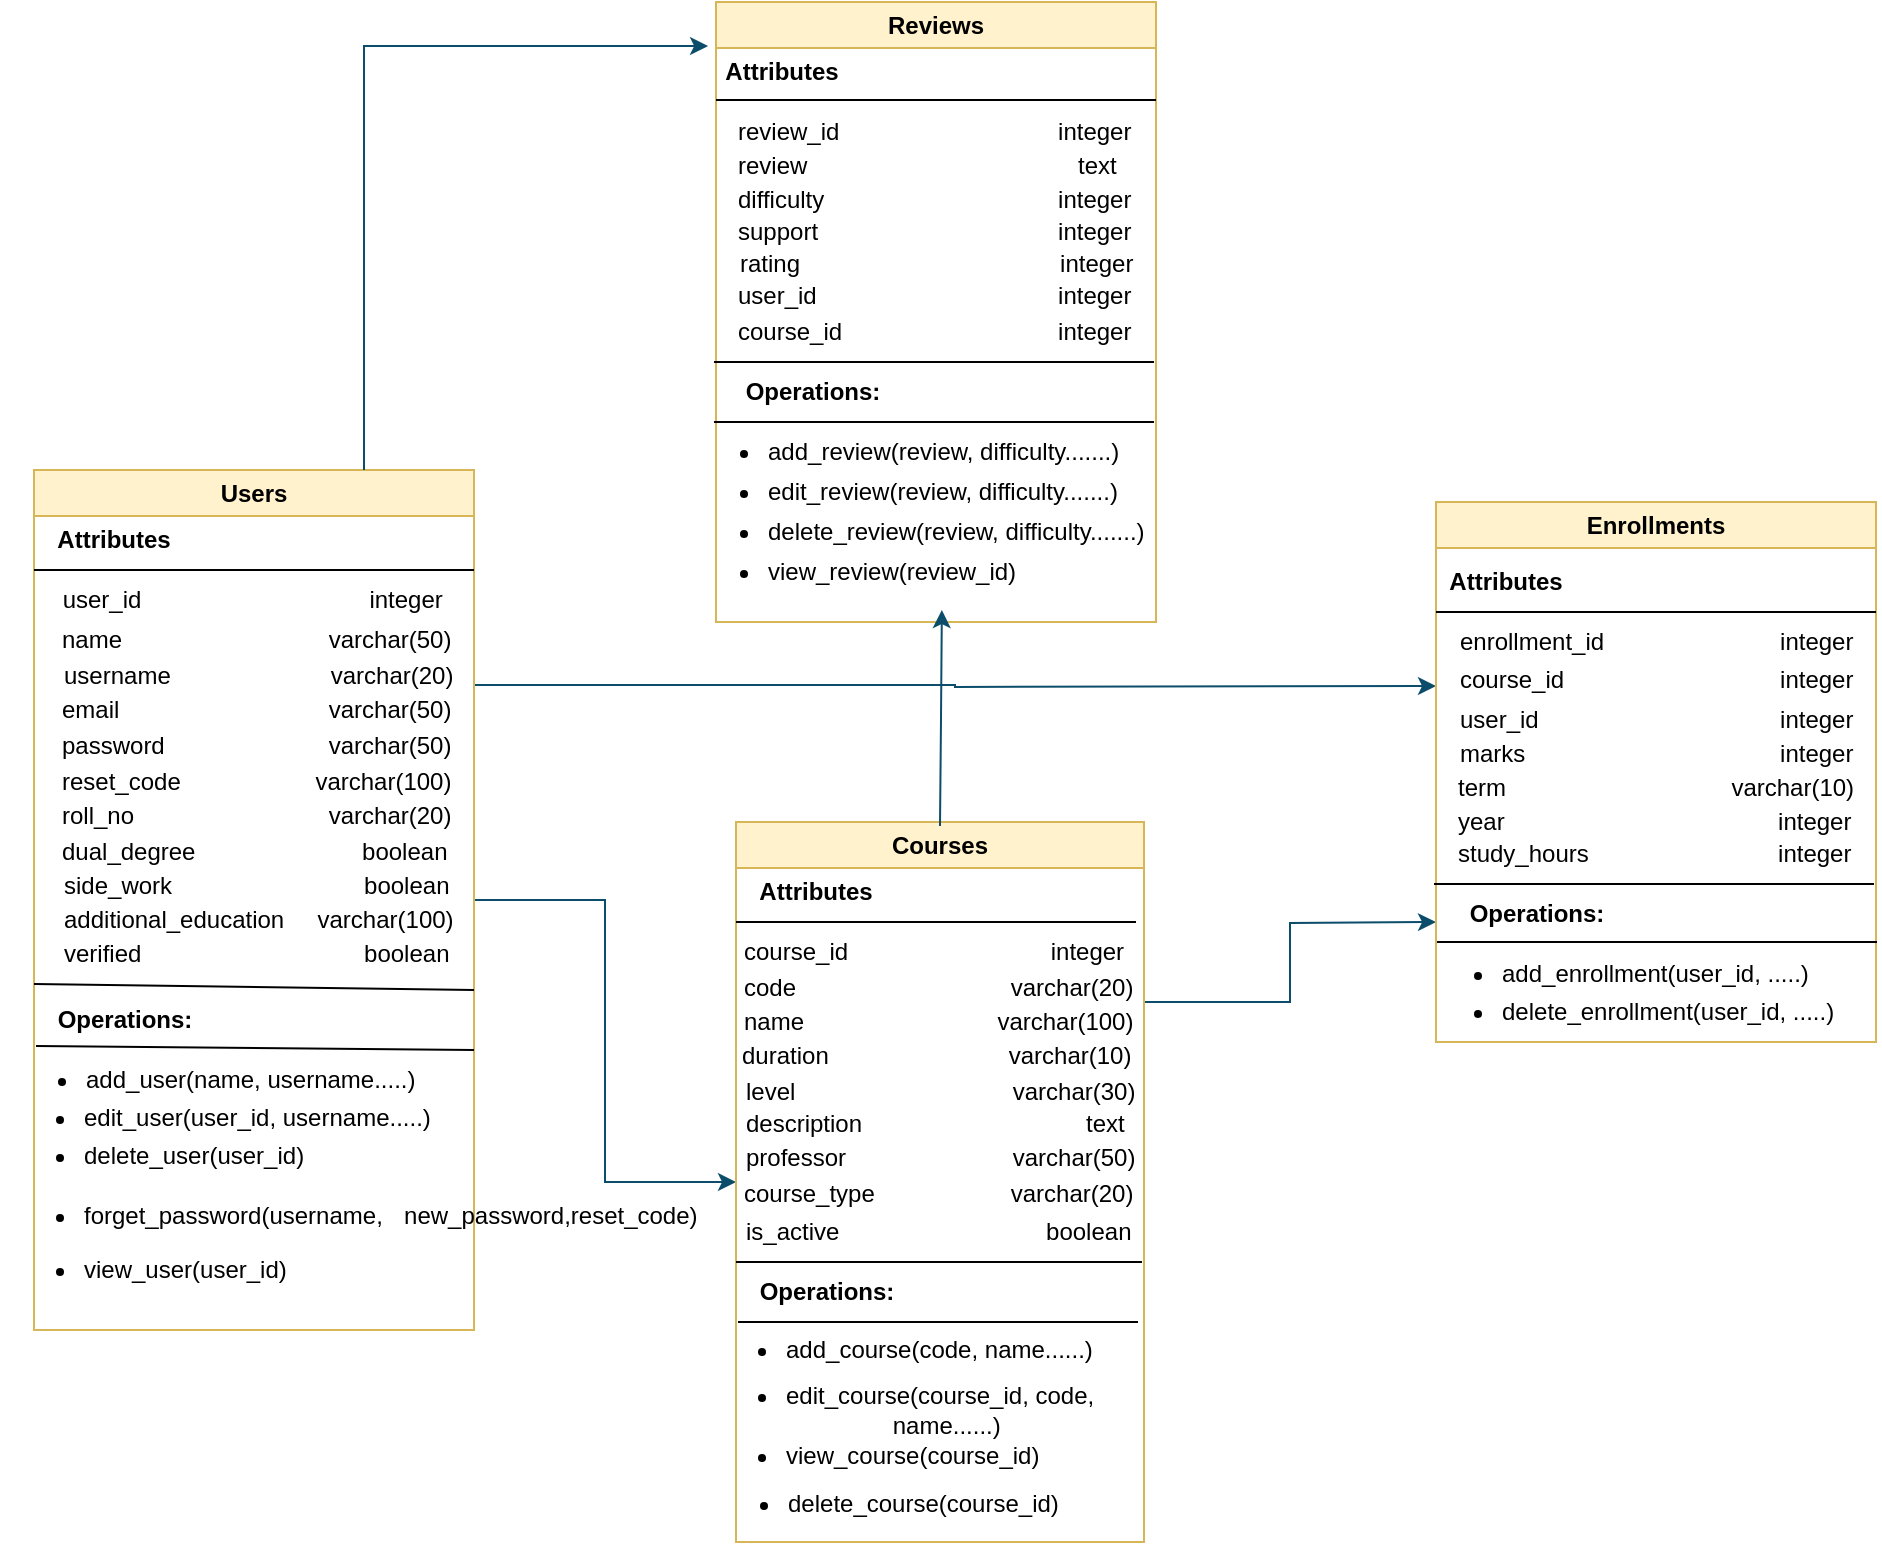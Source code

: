 <mxfile version="22.0.8" type="device">
  <diagram id="C5RBs43oDa-KdzZeNtuy" name="Page-1">
    <mxGraphModel dx="880" dy="490" grid="1" gridSize="10" guides="1" tooltips="1" connect="1" arrows="1" fold="1" page="1" pageScale="1" pageWidth="827" pageHeight="1169" math="0" shadow="0">
      <root>
        <mxCell id="WIyWlLk6GJQsqaUBKTNV-0" />
        <mxCell id="WIyWlLk6GJQsqaUBKTNV-1" parent="WIyWlLk6GJQsqaUBKTNV-0" />
        <mxCell id="RqnKYRzc4hMr2nERmJi4-54" style="edgeStyle=orthogonalEdgeStyle;rounded=0;orthogonalLoop=1;jettySize=auto;html=1;exitX=1;exitY=0.5;exitDx=0;exitDy=0;entryX=0;entryY=0.5;entryDx=0;entryDy=0;strokeColor=#0B4D6A;" edge="1" parent="WIyWlLk6GJQsqaUBKTNV-1" source="RqnKYRzc4hMr2nERmJi4-1" target="RqnKYRzc4hMr2nERmJi4-29">
          <mxGeometry relative="1" as="geometry" />
        </mxCell>
        <mxCell id="RqnKYRzc4hMr2nERmJi4-205" style="edgeStyle=orthogonalEdgeStyle;rounded=0;orthogonalLoop=1;jettySize=auto;html=1;exitX=1;exitY=0.25;exitDx=0;exitDy=0;strokeColor=#0B4D6A;" edge="1" parent="WIyWlLk6GJQsqaUBKTNV-1" source="RqnKYRzc4hMr2nERmJi4-1">
          <mxGeometry relative="1" as="geometry">
            <mxPoint x="790" y="342" as="targetPoint" />
          </mxGeometry>
        </mxCell>
        <mxCell id="RqnKYRzc4hMr2nERmJi4-1" value="Users" style="swimlane;whiteSpace=wrap;html=1;fillColor=#fff2cc;strokeColor=#d6b656;" vertex="1" parent="WIyWlLk6GJQsqaUBKTNV-1">
          <mxGeometry x="89" y="234" width="220" height="430" as="geometry" />
        </mxCell>
        <mxCell id="RqnKYRzc4hMr2nERmJi4-2" value="&lt;b&gt;Attributes&lt;/b&gt;" style="text;html=1;strokeColor=none;fillColor=none;align=center;verticalAlign=middle;whiteSpace=wrap;rounded=0;" vertex="1" parent="RqnKYRzc4hMr2nERmJi4-1">
          <mxGeometry x="10" y="20" width="60" height="30" as="geometry" />
        </mxCell>
        <mxCell id="RqnKYRzc4hMr2nERmJi4-3" value="&amp;nbsp;user_id&lt;span style=&quot;white-space: pre;&quot;&gt;&#x9;&lt;/span&gt;&lt;span style=&quot;white-space: pre;&quot;&gt;&#x9;&lt;/span&gt;&lt;span style=&quot;white-space: pre;&quot;&gt;&#x9;&lt;/span&gt;&lt;span style=&quot;white-space: pre;&quot;&gt;&#x9;&lt;/span&gt;&amp;nbsp; &amp;nbsp; &amp;nbsp; &amp;nbsp;integer" style="text;html=1;strokeColor=none;fillColor=none;align=left;verticalAlign=middle;whiteSpace=wrap;rounded=0;" vertex="1" parent="RqnKYRzc4hMr2nERmJi4-1">
          <mxGeometry x="9" y="50" width="200" height="30" as="geometry" />
        </mxCell>
        <mxCell id="RqnKYRzc4hMr2nERmJi4-6" value="username&lt;span style=&quot;white-space: pre;&quot;&gt;&#x9;&lt;/span&gt;&lt;span style=&quot;white-space: pre;&quot;&gt;&#x9;&lt;/span&gt;&lt;span style=&quot;white-space: pre;&quot;&gt;&#x9;&lt;/span&gt;varchar(20)" style="text;html=1;strokeColor=none;fillColor=none;align=left;verticalAlign=middle;whiteSpace=wrap;rounded=0;" vertex="1" parent="RqnKYRzc4hMr2nERmJi4-1">
          <mxGeometry x="13" y="88" width="200" height="30" as="geometry" />
        </mxCell>
        <mxCell id="RqnKYRzc4hMr2nERmJi4-10" value="reset_code&lt;span style=&quot;white-space: pre;&quot;&gt;&#x9;&lt;/span&gt;&lt;span style=&quot;white-space: pre;&quot;&gt;&lt;span style=&quot;white-space: pre;&quot;&gt;&#x9;&lt;/span&gt; &lt;/span&gt;&amp;nbsp; &amp;nbsp; &amp;nbsp;varchar(100)" style="text;html=1;strokeColor=none;fillColor=none;align=left;verticalAlign=middle;whiteSpace=wrap;rounded=0;" vertex="1" parent="RqnKYRzc4hMr2nERmJi4-1">
          <mxGeometry x="12" y="141" width="200" height="30" as="geometry" />
        </mxCell>
        <mxCell id="RqnKYRzc4hMr2nERmJi4-13" value="" style="endArrow=none;html=1;rounded=0;" edge="1" parent="RqnKYRzc4hMr2nERmJi4-1">
          <mxGeometry width="50" height="50" relative="1" as="geometry">
            <mxPoint y="50" as="sourcePoint" />
            <mxPoint x="220" y="50" as="targetPoint" />
          </mxGeometry>
        </mxCell>
        <mxCell id="RqnKYRzc4hMr2nERmJi4-19" value="&lt;b&gt;Operations:&lt;/b&gt;" style="text;html=1;align=center;verticalAlign=middle;resizable=0;points=[];autosize=1;strokeColor=none;fillColor=none;" vertex="1" parent="RqnKYRzc4hMr2nERmJi4-1">
          <mxGeometry y="260" width="90" height="30" as="geometry" />
        </mxCell>
        <mxCell id="RqnKYRzc4hMr2nERmJi4-21" value="&lt;ul&gt;&lt;li&gt;add_user(name, username.....)&lt;/li&gt;&lt;/ul&gt;" style="text;html=1;strokeColor=none;fillColor=none;align=left;verticalAlign=middle;whiteSpace=wrap;rounded=0;" vertex="1" parent="RqnKYRzc4hMr2nERmJi4-1">
          <mxGeometry x="-16" y="290" width="218" height="30" as="geometry" />
        </mxCell>
        <mxCell id="RqnKYRzc4hMr2nERmJi4-27" value="&lt;ul&gt;&lt;li&gt;delete_user(user_id)&lt;/li&gt;&lt;/ul&gt;" style="text;html=1;strokeColor=none;fillColor=none;align=left;verticalAlign=middle;whiteSpace=wrap;rounded=0;" vertex="1" parent="RqnKYRzc4hMr2nERmJi4-1">
          <mxGeometry x="-17" y="328" width="200" height="30" as="geometry" />
        </mxCell>
        <mxCell id="RqnKYRzc4hMr2nERmJi4-51" value="&lt;ul&gt;&lt;li&gt;view_user(user_id)&lt;/li&gt;&lt;/ul&gt;" style="text;html=1;strokeColor=none;fillColor=none;align=left;verticalAlign=middle;whiteSpace=wrap;rounded=0;" vertex="1" parent="RqnKYRzc4hMr2nERmJi4-1">
          <mxGeometry x="-17" y="385" width="200" height="30" as="geometry" />
        </mxCell>
        <mxCell id="RqnKYRzc4hMr2nERmJi4-28" value="&lt;ul&gt;&lt;li&gt;forget_password(username, &lt;span style=&quot;white-space: pre;&quot;&gt;&#x9;&lt;/span&gt;new_password,reset_code)&lt;/li&gt;&lt;/ul&gt;" style="text;html=1;strokeColor=none;fillColor=none;align=left;verticalAlign=middle;whiteSpace=wrap;rounded=0;" vertex="1" parent="RqnKYRzc4hMr2nERmJi4-1">
          <mxGeometry x="-17" y="358" width="200" height="30" as="geometry" />
        </mxCell>
        <mxCell id="RqnKYRzc4hMr2nERmJi4-26" value="&lt;ul&gt;&lt;li&gt;edit_user(user_id, username.....)&lt;/li&gt;&lt;/ul&gt;" style="text;html=1;strokeColor=none;fillColor=none;align=left;verticalAlign=middle;whiteSpace=wrap;rounded=0;" vertex="1" parent="RqnKYRzc4hMr2nERmJi4-1">
          <mxGeometry x="-17" y="309" width="229" height="30" as="geometry" />
        </mxCell>
        <mxCell id="RqnKYRzc4hMr2nERmJi4-4" value="name&lt;span style=&quot;white-space: pre;&quot;&gt;&#x9;&lt;/span&gt;&lt;span style=&quot;white-space: pre;&quot;&gt;&#x9;&lt;span style=&quot;white-space: pre;&quot;&gt;&#x9;&lt;/span&gt;&lt;span style=&quot;white-space: pre;&quot;&gt;&#x9;&lt;/span&gt;v&lt;/span&gt;archar(50)" style="text;html=1;strokeColor=none;fillColor=none;align=left;verticalAlign=middle;whiteSpace=wrap;rounded=0;" vertex="1" parent="WIyWlLk6GJQsqaUBKTNV-1">
          <mxGeometry x="101" y="304" width="200" height="30" as="geometry" />
        </mxCell>
        <mxCell id="RqnKYRzc4hMr2nERmJi4-7" value="email&lt;span style=&quot;white-space: pre;&quot;&gt;&#x9;&lt;/span&gt;&lt;span style=&quot;white-space: pre;&quot;&gt;&#x9;&lt;/span&gt;&lt;span style=&quot;white-space: pre;&quot;&gt;&#x9;&lt;/span&gt;&lt;span style=&quot;white-space: pre;&quot;&gt;&#x9;&lt;/span&gt;varchar(50)" style="text;html=1;strokeColor=none;fillColor=none;align=left;verticalAlign=middle;whiteSpace=wrap;rounded=0;" vertex="1" parent="WIyWlLk6GJQsqaUBKTNV-1">
          <mxGeometry x="101" y="339" width="200" height="30" as="geometry" />
        </mxCell>
        <mxCell id="RqnKYRzc4hMr2nERmJi4-8" value="password&lt;span style=&quot;white-space: pre;&quot;&gt;&#x9;&lt;/span&gt;&lt;span style=&quot;white-space: pre;&quot;&gt;&#x9;&lt;span style=&quot;white-space: pre;&quot;&gt;&#x9;&lt;/span&gt;&lt;span style=&quot;white-space: pre;&quot;&gt;&#x9;&lt;/span&gt;v&lt;/span&gt;archar(50)" style="text;html=1;strokeColor=none;fillColor=none;align=left;verticalAlign=middle;whiteSpace=wrap;rounded=0;" vertex="1" parent="WIyWlLk6GJQsqaUBKTNV-1">
          <mxGeometry x="101" y="357" width="200" height="30" as="geometry" />
        </mxCell>
        <mxCell id="RqnKYRzc4hMr2nERmJi4-12" value="roll_no&lt;span style=&quot;white-space: pre;&quot;&gt;&#x9;&lt;/span&gt;&lt;span style=&quot;white-space: pre;&quot;&gt;&#x9;&lt;span style=&quot;white-space: pre;&quot;&gt;&#x9;&lt;/span&gt;&lt;span style=&quot;white-space: pre;&quot;&gt;&#x9;&lt;/span&gt;v&lt;/span&gt;archar(20)" style="text;html=1;strokeColor=none;fillColor=none;align=left;verticalAlign=middle;whiteSpace=wrap;rounded=0;" vertex="1" parent="WIyWlLk6GJQsqaUBKTNV-1">
          <mxGeometry x="101" y="392" width="200" height="30" as="geometry" />
        </mxCell>
        <mxCell id="RqnKYRzc4hMr2nERmJi4-14" value="dual_degree&lt;span style=&quot;white-space: pre;&quot;&gt;&#x9;&lt;/span&gt;&lt;span style=&quot;white-space: pre;&quot;&gt;&#x9;&lt;/span&gt;&lt;span style=&quot;white-space: pre;&quot;&gt;&#x9;&lt;/span&gt;&amp;nbsp; &amp;nbsp; &amp;nbsp;boolean" style="text;html=1;strokeColor=none;fillColor=none;align=left;verticalAlign=middle;whiteSpace=wrap;rounded=0;" vertex="1" parent="WIyWlLk6GJQsqaUBKTNV-1">
          <mxGeometry x="101" y="410" width="200" height="30" as="geometry" />
        </mxCell>
        <mxCell id="RqnKYRzc4hMr2nERmJi4-15" value="side_work&lt;span style=&quot;white-space: pre;&quot;&gt;&#x9;&lt;/span&gt;&lt;span style=&quot;white-space: pre;&quot;&gt;&#x9;&lt;/span&gt;&lt;span style=&quot;white-space: pre;&quot;&gt;&#x9;&lt;/span&gt;&amp;nbsp; &amp;nbsp; &amp;nbsp;boolean" style="text;html=1;strokeColor=none;fillColor=none;align=left;verticalAlign=middle;whiteSpace=wrap;rounded=0;" vertex="1" parent="WIyWlLk6GJQsqaUBKTNV-1">
          <mxGeometry x="102" y="427" width="200" height="30" as="geometry" />
        </mxCell>
        <mxCell id="RqnKYRzc4hMr2nERmJi4-16" value="additional_education&amp;nbsp; &amp;nbsp; &amp;nbsp;varchar(100)" style="text;html=1;strokeColor=none;fillColor=none;align=left;verticalAlign=middle;whiteSpace=wrap;rounded=0;" vertex="1" parent="WIyWlLk6GJQsqaUBKTNV-1">
          <mxGeometry x="102" y="444" width="200" height="30" as="geometry" />
        </mxCell>
        <mxCell id="RqnKYRzc4hMr2nERmJi4-17" value="verified&lt;span style=&quot;white-space: pre;&quot;&gt;&#x9;&lt;/span&gt;&lt;span style=&quot;white-space: pre;&quot;&gt;&#x9;&lt;/span&gt;&lt;span style=&quot;white-space: pre;&quot;&gt;&#x9;&lt;/span&gt;&lt;span style=&quot;white-space: pre;&quot;&gt;&#x9;&lt;/span&gt;&amp;nbsp; &amp;nbsp; &amp;nbsp;boolean&lt;br&gt;" style="text;html=1;strokeColor=none;fillColor=none;align=left;verticalAlign=middle;whiteSpace=wrap;rounded=0;" vertex="1" parent="WIyWlLk6GJQsqaUBKTNV-1">
          <mxGeometry x="102" y="461" width="200" height="30" as="geometry" />
        </mxCell>
        <mxCell id="RqnKYRzc4hMr2nERmJi4-18" value="" style="endArrow=none;html=1;rounded=0;" edge="1" parent="WIyWlLk6GJQsqaUBKTNV-1">
          <mxGeometry width="50" height="50" relative="1" as="geometry">
            <mxPoint x="89" y="491" as="sourcePoint" />
            <mxPoint x="309" y="494" as="targetPoint" />
          </mxGeometry>
        </mxCell>
        <mxCell id="RqnKYRzc4hMr2nERmJi4-20" value="" style="endArrow=none;html=1;rounded=0;exitX=0.078;exitY=-0.067;exitDx=0;exitDy=0;exitPerimeter=0;" edge="1" parent="WIyWlLk6GJQsqaUBKTNV-1" source="RqnKYRzc4hMr2nERmJi4-21">
          <mxGeometry width="50" height="50" relative="1" as="geometry">
            <mxPoint x="99" y="524" as="sourcePoint" />
            <mxPoint x="309" y="524" as="targetPoint" />
          </mxGeometry>
        </mxCell>
        <mxCell id="RqnKYRzc4hMr2nERmJi4-206" style="edgeStyle=orthogonalEdgeStyle;rounded=0;orthogonalLoop=1;jettySize=auto;html=1;exitX=1;exitY=0.25;exitDx=0;exitDy=0;strokeColor=#0B4D6A;" edge="1" parent="WIyWlLk6GJQsqaUBKTNV-1" source="RqnKYRzc4hMr2nERmJi4-29">
          <mxGeometry relative="1" as="geometry">
            <mxPoint x="790" y="460" as="targetPoint" />
          </mxGeometry>
        </mxCell>
        <mxCell id="RqnKYRzc4hMr2nERmJi4-29" value="Courses" style="swimlane;whiteSpace=wrap;html=1;fillColor=#fff2cc;strokeColor=#d6b656;" vertex="1" parent="WIyWlLk6GJQsqaUBKTNV-1">
          <mxGeometry x="440" y="410" width="204" height="360" as="geometry" />
        </mxCell>
        <mxCell id="RqnKYRzc4hMr2nERmJi4-31" value="&lt;b&gt;Attributes&lt;/b&gt;" style="text;html=1;strokeColor=none;fillColor=none;align=center;verticalAlign=middle;whiteSpace=wrap;rounded=0;" vertex="1" parent="RqnKYRzc4hMr2nERmJi4-29">
          <mxGeometry x="10" y="20" width="60" height="30" as="geometry" />
        </mxCell>
        <mxCell id="RqnKYRzc4hMr2nERmJi4-32" value="" style="endArrow=none;html=1;rounded=0;entryX=1;entryY=0;entryDx=0;entryDy=0;" edge="1" parent="RqnKYRzc4hMr2nERmJi4-29">
          <mxGeometry width="50" height="50" relative="1" as="geometry">
            <mxPoint y="50" as="sourcePoint" />
            <mxPoint x="200" y="50" as="targetPoint" />
          </mxGeometry>
        </mxCell>
        <mxCell id="RqnKYRzc4hMr2nERmJi4-33" value="course_id&lt;span style=&quot;white-space: pre;&quot;&gt;&#x9;&lt;/span&gt;&lt;span style=&quot;white-space: pre;&quot;&gt;&#x9;&lt;/span&gt;&lt;span style=&quot;white-space: pre;&quot;&gt;&#x9;&lt;/span&gt;&amp;nbsp; &amp;nbsp; &amp;nbsp; integer" style="text;html=1;strokeColor=none;fillColor=none;align=left;verticalAlign=middle;whiteSpace=wrap;rounded=0;rotation=0;" vertex="1" parent="RqnKYRzc4hMr2nERmJi4-29">
          <mxGeometry x="2" y="50" width="200" height="30" as="geometry" />
        </mxCell>
        <mxCell id="RqnKYRzc4hMr2nERmJi4-34" value="code&lt;span style=&quot;white-space: pre;&quot;&gt;&#x9;&lt;/span&gt;&lt;span style=&quot;white-space: pre;&quot;&gt;&#x9;&lt;/span&gt;&lt;span style=&quot;white-space: pre;&quot;&gt;&#x9;&lt;/span&gt;&lt;span style=&quot;white-space: pre;&quot;&gt;&#x9;&lt;/span&gt;varchar(20)" style="text;html=1;strokeColor=none;fillColor=none;align=left;verticalAlign=middle;whiteSpace=wrap;rounded=0;rotation=0;" vertex="1" parent="RqnKYRzc4hMr2nERmJi4-29">
          <mxGeometry x="2" y="68" width="200" height="30" as="geometry" />
        </mxCell>
        <mxCell id="RqnKYRzc4hMr2nERmJi4-35" value="name&lt;span style=&quot;white-space: pre;&quot;&gt;&#x9;&lt;/span&gt;&lt;span style=&quot;white-space: pre;&quot;&gt;&#x9;&lt;/span&gt;&lt;span style=&quot;white-space: pre;&quot;&gt;&#x9;&amp;nbsp;&lt;/span&gt;&amp;nbsp; &amp;nbsp; &amp;nbsp;varchar(100)" style="text;html=1;strokeColor=none;fillColor=none;align=left;verticalAlign=middle;whiteSpace=wrap;rounded=0;rotation=0;" vertex="1" parent="RqnKYRzc4hMr2nERmJi4-29">
          <mxGeometry x="2" y="85" width="200" height="30" as="geometry" />
        </mxCell>
        <mxCell id="RqnKYRzc4hMr2nERmJi4-36" value="duration&lt;span style=&quot;white-space: pre;&quot;&gt;&#x9;&lt;/span&gt;&lt;span style=&quot;white-space: pre;&quot;&gt;&#x9;&lt;/span&gt;&lt;span style=&quot;white-space: pre;&quot;&gt;&#x9;&lt;/span&gt;&amp;nbsp; &amp;nbsp; &amp;nbsp; &amp;nbsp; varchar(10)" style="text;html=1;strokeColor=none;fillColor=none;align=left;verticalAlign=middle;whiteSpace=wrap;rounded=0;rotation=0;" vertex="1" parent="RqnKYRzc4hMr2nERmJi4-29">
          <mxGeometry x="1" y="102" width="200" height="30" as="geometry" />
        </mxCell>
        <mxCell id="RqnKYRzc4hMr2nERmJi4-37" value="level&lt;span style=&quot;white-space: pre;&quot;&gt;&#x9;&lt;/span&gt;&lt;span style=&quot;white-space: pre;&quot;&gt;&#x9;&lt;/span&gt;&lt;span style=&quot;white-space: pre;&quot;&gt;&#x9;&lt;/span&gt;&lt;span style=&quot;white-space: pre;&quot;&gt;&#x9;&lt;/span&gt;&lt;span style=&quot;white-space: pre;&quot;&gt;&#x9;&lt;/span&gt;varchar(30)" style="text;html=1;strokeColor=none;fillColor=none;align=left;verticalAlign=middle;whiteSpace=wrap;rounded=0;rotation=0;" vertex="1" parent="RqnKYRzc4hMr2nERmJi4-29">
          <mxGeometry x="3" y="120" width="200" height="30" as="geometry" />
        </mxCell>
        <mxCell id="RqnKYRzc4hMr2nERmJi4-38" value="description&amp;nbsp;&lt;span style=&quot;white-space: pre;&quot;&gt;&#x9;&lt;/span&gt;&lt;span style=&quot;white-space: pre;&quot;&gt;&#x9;&lt;/span&gt;&lt;span style=&quot;white-space: pre;&quot;&gt;&#x9;&lt;span style=&quot;white-space: pre;&quot;&gt;&#x9;&lt;/span&gt; &lt;/span&gt;&amp;nbsp; text" style="text;html=1;strokeColor=none;fillColor=none;align=left;verticalAlign=middle;whiteSpace=wrap;rounded=0;rotation=0;" vertex="1" parent="RqnKYRzc4hMr2nERmJi4-29">
          <mxGeometry x="3" y="136" width="200" height="30" as="geometry" />
        </mxCell>
        <mxCell id="RqnKYRzc4hMr2nERmJi4-39" value="professor&lt;span style=&quot;white-space: pre;&quot;&gt;&#x9;&lt;/span&gt;&lt;span style=&quot;white-space: pre;&quot;&gt;&#x9;&lt;/span&gt;&lt;span style=&quot;white-space: pre;&quot;&gt;&#x9;&lt;/span&gt;&lt;span style=&quot;white-space: pre;&quot;&gt;&#x9;&lt;/span&gt;varchar(50)" style="text;html=1;strokeColor=none;fillColor=none;align=left;verticalAlign=middle;whiteSpace=wrap;rounded=0;rotation=0;" vertex="1" parent="RqnKYRzc4hMr2nERmJi4-29">
          <mxGeometry x="3" y="153" width="200" height="30" as="geometry" />
        </mxCell>
        <mxCell id="RqnKYRzc4hMr2nERmJi4-40" value="course_type&lt;span style=&quot;white-space: pre;&quot;&gt;&#x9;&lt;/span&gt;&lt;span style=&quot;white-space: pre;&quot;&gt;&#x9;&lt;/span&gt;&lt;span style=&quot;white-space: pre;&quot;&gt;&#x9;&lt;/span&gt;varchar(20)" style="text;html=1;strokeColor=none;fillColor=none;align=left;verticalAlign=middle;whiteSpace=wrap;rounded=0;rotation=0;" vertex="1" parent="RqnKYRzc4hMr2nERmJi4-29">
          <mxGeometry x="2" y="171" width="200" height="30" as="geometry" />
        </mxCell>
        <mxCell id="RqnKYRzc4hMr2nERmJi4-41" value="is_active&lt;span style=&quot;white-space: pre;&quot;&gt;&#x9;&lt;/span&gt;&lt;span style=&quot;white-space: pre;&quot;&gt;&#x9;&lt;/span&gt;&lt;span style=&quot;white-space: pre;&quot;&gt;&#x9;&lt;/span&gt;&lt;span style=&quot;white-space: pre;&quot;&gt;&#x9;&lt;/span&gt;&amp;nbsp; &amp;nbsp; &amp;nbsp;boolean" style="text;html=1;strokeColor=none;fillColor=none;align=left;verticalAlign=middle;whiteSpace=wrap;rounded=0;rotation=0;" vertex="1" parent="RqnKYRzc4hMr2nERmJi4-29">
          <mxGeometry x="3" y="190" width="200" height="30" as="geometry" />
        </mxCell>
        <mxCell id="RqnKYRzc4hMr2nERmJi4-42" value="" style="endArrow=none;html=1;rounded=0;entryX=1;entryY=1;entryDx=0;entryDy=0;" edge="1" parent="RqnKYRzc4hMr2nERmJi4-29" target="RqnKYRzc4hMr2nERmJi4-41">
          <mxGeometry width="50" height="50" relative="1" as="geometry">
            <mxPoint y="220" as="sourcePoint" />
            <mxPoint x="50" y="170" as="targetPoint" />
          </mxGeometry>
        </mxCell>
        <mxCell id="RqnKYRzc4hMr2nERmJi4-43" value="&lt;b&gt;Operations:&lt;/b&gt;" style="text;html=1;align=center;verticalAlign=middle;resizable=0;points=[];autosize=1;strokeColor=none;fillColor=none;" vertex="1" parent="RqnKYRzc4hMr2nERmJi4-29">
          <mxGeometry y="220" width="90" height="30" as="geometry" />
        </mxCell>
        <mxCell id="RqnKYRzc4hMr2nERmJi4-44" value="" style="endArrow=none;html=1;rounded=0;" edge="1" parent="RqnKYRzc4hMr2nERmJi4-29">
          <mxGeometry width="50" height="50" relative="1" as="geometry">
            <mxPoint x="1" y="250" as="sourcePoint" />
            <mxPoint x="201" y="250" as="targetPoint" />
          </mxGeometry>
        </mxCell>
        <mxCell id="RqnKYRzc4hMr2nERmJi4-45" value="&lt;ul&gt;&lt;li&gt;add_course(code, name......)&lt;/li&gt;&lt;/ul&gt;" style="text;html=1;strokeColor=none;fillColor=none;align=left;verticalAlign=middle;whiteSpace=wrap;rounded=0;" vertex="1" parent="RqnKYRzc4hMr2nERmJi4-29">
          <mxGeometry x="-17" y="249" width="200" height="30" as="geometry" />
        </mxCell>
        <mxCell id="RqnKYRzc4hMr2nERmJi4-47" value="&lt;ul&gt;&lt;li&gt;edit_course(course_id, code, &lt;span style=&quot;white-space: pre;&quot;&gt;&#x9;&lt;/span&gt;&lt;span style=&quot;white-space: pre;&quot;&gt;&#x9;&lt;/span&gt;name......)&lt;/li&gt;&lt;/ul&gt;" style="text;html=1;strokeColor=none;fillColor=none;align=left;verticalAlign=middle;whiteSpace=wrap;rounded=0;" vertex="1" parent="RqnKYRzc4hMr2nERmJi4-29">
          <mxGeometry x="-17" y="279" width="200" height="30" as="geometry" />
        </mxCell>
        <mxCell id="RqnKYRzc4hMr2nERmJi4-48" value="&lt;ul&gt;&lt;li&gt;view_course(course_id)&lt;/li&gt;&lt;/ul&gt;" style="text;html=1;strokeColor=none;fillColor=none;align=left;verticalAlign=middle;whiteSpace=wrap;rounded=0;" vertex="1" parent="RqnKYRzc4hMr2nERmJi4-29">
          <mxGeometry x="-17" y="302" width="200" height="30" as="geometry" />
        </mxCell>
        <mxCell id="RqnKYRzc4hMr2nERmJi4-52" value="&lt;ul&gt;&lt;li&gt;delete_course(course_id)&lt;/li&gt;&lt;/ul&gt;" style="text;html=1;strokeColor=none;fillColor=none;align=left;verticalAlign=middle;whiteSpace=wrap;rounded=0;" vertex="1" parent="RqnKYRzc4hMr2nERmJi4-29">
          <mxGeometry x="-16" y="326" width="200" height="30" as="geometry" />
        </mxCell>
        <mxCell id="RqnKYRzc4hMr2nERmJi4-152" value="Reviews" style="swimlane;whiteSpace=wrap;html=1;strokeColor=#d6b656;fillColor=#fff2cc;" vertex="1" parent="WIyWlLk6GJQsqaUBKTNV-1">
          <mxGeometry x="430" width="220" height="310" as="geometry" />
        </mxCell>
        <mxCell id="RqnKYRzc4hMr2nERmJi4-153" value="&lt;b&gt;Attributes&lt;/b&gt;" style="text;html=1;strokeColor=none;fillColor=none;align=center;verticalAlign=middle;whiteSpace=wrap;rounded=0;" vertex="1" parent="RqnKYRzc4hMr2nERmJi4-152">
          <mxGeometry x="3" y="20" width="60" height="30" as="geometry" />
        </mxCell>
        <mxCell id="RqnKYRzc4hMr2nERmJi4-154" value="" style="endArrow=none;html=1;rounded=0;" edge="1" parent="RqnKYRzc4hMr2nERmJi4-152">
          <mxGeometry width="50" height="50" relative="1" as="geometry">
            <mxPoint y="49" as="sourcePoint" />
            <mxPoint x="220" y="49" as="targetPoint" />
          </mxGeometry>
        </mxCell>
        <mxCell id="RqnKYRzc4hMr2nERmJi4-155" value="&lt;font color=&quot;#000000&quot;&gt;review_id&lt;span style=&quot;white-space: pre;&quot;&gt;&#x9;&lt;/span&gt;&lt;span style=&quot;white-space: pre;&quot;&gt;&#x9;&lt;/span&gt;&lt;span style=&quot;white-space: pre;&quot;&gt;&#x9;&lt;/span&gt;&lt;span style=&quot;white-space: pre;&quot;&gt;&#x9;&amp;nbsp;&lt;span style=&quot;white-space: pre;&quot;&gt;&#x9;&lt;/span&gt;&lt;/span&gt;integer&lt;/font&gt;" style="text;html=1;strokeColor=none;fillColor=none;align=left;verticalAlign=middle;whiteSpace=wrap;rounded=0;fontColor=#EEEEEE;" vertex="1" parent="RqnKYRzc4hMr2nERmJi4-152">
          <mxGeometry x="9" y="50" width="200" height="30" as="geometry" />
        </mxCell>
        <mxCell id="RqnKYRzc4hMr2nERmJi4-156" value="&lt;font color=&quot;#000000&quot;&gt;review&lt;span style=&quot;white-space: pre;&quot;&gt;&#x9;&lt;/span&gt;&lt;span style=&quot;white-space: pre;&quot;&gt;&#x9;&lt;/span&gt;&lt;span style=&quot;white-space: pre;&quot;&gt;&#x9;&lt;/span&gt;&lt;span style=&quot;white-space: pre;&quot;&gt;&#x9;&lt;/span&gt;&lt;span style=&quot;white-space: pre;&quot;&gt;&#x9;&lt;/span&gt;&amp;nbsp; &amp;nbsp;text&lt;/font&gt;" style="text;html=1;strokeColor=none;fillColor=none;align=left;verticalAlign=middle;whiteSpace=wrap;rounded=0;fontColor=#EEEEEE;" vertex="1" parent="RqnKYRzc4hMr2nERmJi4-152">
          <mxGeometry x="9" y="67" width="200" height="30" as="geometry" />
        </mxCell>
        <mxCell id="RqnKYRzc4hMr2nERmJi4-157" value="&lt;font color=&quot;#000000&quot;&gt;difficulty&lt;span style=&quot;white-space: pre;&quot;&gt;&#x9;&lt;/span&gt;&lt;span style=&quot;white-space: pre;&quot;&gt;&#x9;&lt;/span&gt;&lt;span style=&quot;white-space: pre;&quot;&gt;&#x9;&lt;/span&gt;&lt;span style=&quot;white-space: pre;&quot;&gt;&#x9;&lt;span style=&quot;white-space: pre;&quot;&gt;&#x9;&lt;/span&gt;&lt;/span&gt;integer&lt;/font&gt;" style="text;html=1;strokeColor=none;fillColor=none;align=left;verticalAlign=middle;whiteSpace=wrap;rounded=0;fontColor=#EEEEEE;" vertex="1" parent="RqnKYRzc4hMr2nERmJi4-152">
          <mxGeometry x="9" y="84" width="200" height="30" as="geometry" />
        </mxCell>
        <mxCell id="RqnKYRzc4hMr2nERmJi4-158" value="&lt;font color=&quot;#000000&quot;&gt;support&lt;span style=&quot;white-space: pre;&quot;&gt;&#x9;&lt;/span&gt;&lt;span style=&quot;white-space: pre;&quot;&gt;&#x9;&lt;/span&gt;&lt;span style=&quot;white-space: pre;&quot;&gt;&#x9;&lt;span style=&quot;white-space: pre;&quot;&gt;&#x9;&lt;/span&gt;&lt;span style=&quot;white-space: pre;&quot;&gt;&#x9;&lt;/span&gt;&lt;/span&gt;integer&lt;/font&gt;" style="text;html=1;strokeColor=none;fillColor=none;align=left;verticalAlign=middle;whiteSpace=wrap;rounded=0;fontColor=#EEEEEE;" vertex="1" parent="RqnKYRzc4hMr2nERmJi4-152">
          <mxGeometry x="9" y="100" width="200" height="30" as="geometry" />
        </mxCell>
        <mxCell id="RqnKYRzc4hMr2nERmJi4-159" value="&lt;font color=&quot;#000000&quot;&gt;rating&lt;span style=&quot;white-space: pre;&quot;&gt;&#x9;&lt;/span&gt;&lt;span style=&quot;white-space: pre;&quot;&gt;&#x9;&lt;/span&gt;&lt;span style=&quot;white-space: pre;&quot;&gt;&#x9;&lt;span style=&quot;white-space: pre;&quot;&gt;&#x9;&lt;/span&gt;&lt;span style=&quot;white-space: pre;&quot;&gt;&#x9;&lt;/span&gt;&lt;/span&gt;integer&lt;/font&gt;" style="text;html=1;strokeColor=none;fillColor=none;align=left;verticalAlign=middle;whiteSpace=wrap;rounded=0;fontColor=#EEEEEE;" vertex="1" parent="RqnKYRzc4hMr2nERmJi4-152">
          <mxGeometry x="10" y="116" width="200" height="30" as="geometry" />
        </mxCell>
        <mxCell id="RqnKYRzc4hMr2nERmJi4-160" value="&lt;font color=&quot;#000000&quot;&gt;user_id&lt;span style=&quot;white-space: pre;&quot;&gt;&#x9;&lt;/span&gt;&lt;span style=&quot;white-space: pre;&quot;&gt;&#x9;&lt;/span&gt;&lt;span style=&quot;white-space: pre;&quot;&gt;&#x9;&lt;/span&gt;&lt;span style=&quot;white-space: pre;&quot;&gt;&#x9;&lt;/span&gt;&lt;span style=&quot;white-space: pre;&quot;&gt;&#x9;&lt;/span&gt;integer&lt;/font&gt;" style="text;html=1;strokeColor=none;fillColor=none;align=left;verticalAlign=middle;whiteSpace=wrap;rounded=0;fontColor=#EEEEEE;" vertex="1" parent="RqnKYRzc4hMr2nERmJi4-152">
          <mxGeometry x="9" y="132" width="200" height="30" as="geometry" />
        </mxCell>
        <mxCell id="RqnKYRzc4hMr2nERmJi4-161" value="&lt;font color=&quot;#000000&quot;&gt;course_id&lt;span style=&quot;white-space: pre;&quot;&gt;&#x9;&lt;/span&gt;&lt;span style=&quot;white-space: pre;&quot;&gt;&#x9;&lt;/span&gt;&lt;span style=&quot;white-space: pre;&quot;&gt;&#x9;&lt;/span&gt;&lt;span style=&quot;white-space: pre;&quot;&gt;&#x9;&lt;/span&gt;integer&lt;/font&gt;" style="text;html=1;strokeColor=none;fillColor=none;align=left;verticalAlign=middle;whiteSpace=wrap;rounded=0;fontColor=#EEEEEE;" vertex="1" parent="RqnKYRzc4hMr2nERmJi4-152">
          <mxGeometry x="9" y="150" width="200" height="30" as="geometry" />
        </mxCell>
        <mxCell id="RqnKYRzc4hMr2nERmJi4-162" value="" style="endArrow=none;html=1;rounded=0;" edge="1" parent="RqnKYRzc4hMr2nERmJi4-152">
          <mxGeometry width="50" height="50" relative="1" as="geometry">
            <mxPoint x="-1" y="180" as="sourcePoint" />
            <mxPoint x="219" y="180" as="targetPoint" />
          </mxGeometry>
        </mxCell>
        <mxCell id="RqnKYRzc4hMr2nERmJi4-163" value="&lt;b&gt;Operations:&lt;/b&gt;" style="text;html=1;align=center;verticalAlign=middle;resizable=0;points=[];autosize=1;strokeColor=none;fillColor=none;" vertex="1" parent="RqnKYRzc4hMr2nERmJi4-152">
          <mxGeometry x="3" y="180" width="90" height="30" as="geometry" />
        </mxCell>
        <mxCell id="RqnKYRzc4hMr2nERmJi4-164" value="" style="endArrow=none;html=1;rounded=0;" edge="1" parent="RqnKYRzc4hMr2nERmJi4-152">
          <mxGeometry width="50" height="50" relative="1" as="geometry">
            <mxPoint x="-1" y="210" as="sourcePoint" />
            <mxPoint x="219" y="210" as="targetPoint" />
            <Array as="points">
              <mxPoint x="110" y="210" />
            </Array>
          </mxGeometry>
        </mxCell>
        <mxCell id="RqnKYRzc4hMr2nERmJi4-166" value="&lt;ul&gt;&lt;li&gt;add_review(review, difficulty.......)&lt;/li&gt;&lt;/ul&gt;" style="text;html=1;strokeColor=none;fillColor=none;align=left;verticalAlign=middle;whiteSpace=wrap;rounded=0;" vertex="1" parent="RqnKYRzc4hMr2nERmJi4-152">
          <mxGeometry x="-16" y="210" width="229" height="30" as="geometry" />
        </mxCell>
        <mxCell id="RqnKYRzc4hMr2nERmJi4-167" value="&lt;ul&gt;&lt;li&gt;edit_review(review, difficulty.......)&lt;/li&gt;&lt;/ul&gt;" style="text;html=1;strokeColor=none;fillColor=none;align=left;verticalAlign=middle;whiteSpace=wrap;rounded=0;" vertex="1" parent="RqnKYRzc4hMr2nERmJi4-152">
          <mxGeometry x="-16" y="230" width="229" height="30" as="geometry" />
        </mxCell>
        <mxCell id="RqnKYRzc4hMr2nERmJi4-168" value="&lt;ul&gt;&lt;li&gt;delete_review(review, difficulty.......)&lt;/li&gt;&lt;/ul&gt;" style="text;html=1;strokeColor=none;fillColor=none;align=left;verticalAlign=middle;whiteSpace=wrap;rounded=0;" vertex="1" parent="RqnKYRzc4hMr2nERmJi4-152">
          <mxGeometry x="-16" y="250" width="236" height="30" as="geometry" />
        </mxCell>
        <mxCell id="RqnKYRzc4hMr2nERmJi4-189" value="&lt;ul&gt;&lt;li&gt;view_review(review_id)&lt;/li&gt;&lt;/ul&gt;" style="text;html=1;strokeColor=none;fillColor=none;align=left;verticalAlign=middle;whiteSpace=wrap;rounded=0;" vertex="1" parent="RqnKYRzc4hMr2nERmJi4-152">
          <mxGeometry x="-16" y="270" width="229" height="30" as="geometry" />
        </mxCell>
        <mxCell id="RqnKYRzc4hMr2nERmJi4-169" value="Enrollments" style="swimlane;whiteSpace=wrap;html=1;strokeColor=#d6b656;fillColor=#fff2cc;" vertex="1" parent="WIyWlLk6GJQsqaUBKTNV-1">
          <mxGeometry x="790" y="250" width="220" height="270" as="geometry" />
        </mxCell>
        <mxCell id="RqnKYRzc4hMr2nERmJi4-170" value="&lt;b&gt;Attributes&lt;/b&gt;" style="text;html=1;strokeColor=none;fillColor=none;align=center;verticalAlign=middle;whiteSpace=wrap;rounded=0;" vertex="1" parent="RqnKYRzc4hMr2nERmJi4-169">
          <mxGeometry x="5" y="25" width="60" height="30" as="geometry" />
        </mxCell>
        <mxCell id="RqnKYRzc4hMr2nERmJi4-171" value="" style="endArrow=none;html=1;rounded=0;" edge="1" parent="RqnKYRzc4hMr2nERmJi4-169">
          <mxGeometry width="50" height="50" relative="1" as="geometry">
            <mxPoint y="55" as="sourcePoint" />
            <mxPoint x="220" y="55" as="targetPoint" />
          </mxGeometry>
        </mxCell>
        <mxCell id="RqnKYRzc4hMr2nERmJi4-172" value="enrollment_id&lt;span style=&quot;white-space: pre;&quot;&gt;&#x9;&lt;/span&gt;&lt;span style=&quot;white-space: pre;&quot;&gt;&#x9;&lt;/span&gt;&lt;span style=&quot;white-space: pre;&quot;&gt;&#x9;&lt;/span&gt;&lt;span style=&quot;white-space: pre;&quot;&gt;&#x9;&lt;/span&gt;integer" style="text;html=1;strokeColor=none;fillColor=none;align=left;verticalAlign=middle;whiteSpace=wrap;rounded=0;rotation=0;" vertex="1" parent="RqnKYRzc4hMr2nERmJi4-169">
          <mxGeometry x="10" y="55" width="200" height="30" as="geometry" />
        </mxCell>
        <mxCell id="RqnKYRzc4hMr2nERmJi4-173" value="course_id&lt;span style=&quot;white-space: pre;&quot;&gt;&#x9;&lt;/span&gt;&lt;span style=&quot;white-space: pre;&quot;&gt;&#x9;&lt;/span&gt;&lt;span style=&quot;white-space: pre;&quot;&gt;&#x9;&lt;/span&gt;&lt;span style=&quot;white-space: pre;&quot;&gt;&#x9;&lt;/span&gt;integer" style="text;html=1;strokeColor=none;fillColor=none;align=left;verticalAlign=middle;whiteSpace=wrap;rounded=0;rotation=0;" vertex="1" parent="RqnKYRzc4hMr2nERmJi4-169">
          <mxGeometry x="10" y="74" width="200" height="30" as="geometry" />
        </mxCell>
        <mxCell id="RqnKYRzc4hMr2nERmJi4-176" value="user_id&lt;span style=&quot;white-space: pre;&quot;&gt;&#x9;&lt;/span&gt;&lt;span style=&quot;white-space: pre;&quot;&gt;&#x9;&lt;/span&gt;&lt;span style=&quot;white-space: pre;&quot;&gt;&#x9;&lt;/span&gt;&lt;span style=&quot;white-space: pre;&quot;&gt;&#x9;&lt;/span&gt;&lt;span style=&quot;white-space: pre;&quot;&gt;&#x9;&lt;/span&gt;integer" style="text;html=1;strokeColor=none;fillColor=none;align=left;verticalAlign=middle;whiteSpace=wrap;rounded=0;rotation=0;" vertex="1" parent="RqnKYRzc4hMr2nERmJi4-169">
          <mxGeometry x="10" y="94" width="200" height="30" as="geometry" />
        </mxCell>
        <mxCell id="RqnKYRzc4hMr2nERmJi4-177" value="marks&lt;span style=&quot;white-space: pre;&quot;&gt;&#x9;&lt;/span&gt;&lt;span style=&quot;white-space: pre;&quot;&gt;&#x9;&lt;/span&gt;&lt;span style=&quot;white-space: pre;&quot;&gt;&#x9;&lt;/span&gt;&lt;span style=&quot;white-space: pre;&quot;&gt;&#x9;&lt;/span&gt;&lt;span style=&quot;white-space: pre;&quot;&gt;&#x9;&lt;/span&gt;integer" style="text;html=1;strokeColor=none;fillColor=none;align=left;verticalAlign=middle;whiteSpace=wrap;rounded=0;rotation=0;" vertex="1" parent="RqnKYRzc4hMr2nERmJi4-169">
          <mxGeometry x="10" y="111" width="200" height="30" as="geometry" />
        </mxCell>
        <mxCell id="RqnKYRzc4hMr2nERmJi4-178" value="term&lt;span style=&quot;white-space: pre;&quot;&gt;&#x9;&lt;/span&gt;&lt;span style=&quot;white-space: pre;&quot;&gt;&#x9;&lt;/span&gt;&lt;span style=&quot;white-space: pre;&quot;&gt;&#x9;&lt;/span&gt;&lt;span style=&quot;white-space: pre;&quot;&gt;&#x9;&lt;/span&gt;&lt;span style=&quot;white-space: pre;&quot;&gt;&#x9;&lt;/span&gt;&amp;nbsp;varchar(10)" style="text;html=1;strokeColor=none;fillColor=none;align=left;verticalAlign=middle;whiteSpace=wrap;rounded=0;rotation=0;" vertex="1" parent="RqnKYRzc4hMr2nERmJi4-169">
          <mxGeometry x="9" y="128" width="200" height="30" as="geometry" />
        </mxCell>
        <mxCell id="RqnKYRzc4hMr2nERmJi4-179" value="year&lt;span style=&quot;white-space: pre;&quot;&gt;&#x9;&lt;/span&gt;&lt;span style=&quot;white-space: pre;&quot;&gt;&#x9;&lt;/span&gt;&lt;span style=&quot;white-space: pre;&quot;&gt;&#x9;&lt;/span&gt;&lt;span style=&quot;white-space: pre;&quot;&gt;&#x9;&lt;/span&gt;&lt;span style=&quot;white-space: pre;&quot;&gt;&#x9;&lt;/span&gt;&lt;span style=&quot;white-space: pre;&quot;&gt;&#x9;&lt;/span&gt;integer" style="text;html=1;strokeColor=none;fillColor=none;align=left;verticalAlign=middle;whiteSpace=wrap;rounded=0;rotation=0;" vertex="1" parent="RqnKYRzc4hMr2nERmJi4-169">
          <mxGeometry x="9" y="145" width="200" height="30" as="geometry" />
        </mxCell>
        <mxCell id="RqnKYRzc4hMr2nERmJi4-180" value="study_hours&lt;span style=&quot;white-space: pre;&quot;&gt;&#x9;&lt;/span&gt;&lt;span style=&quot;white-space: pre;&quot;&gt;&#x9;&lt;/span&gt;&lt;span style=&quot;white-space: pre;&quot;&gt;&#x9;&lt;/span&gt;&lt;span style=&quot;white-space: pre;&quot;&gt;&#x9;&lt;/span&gt;integer" style="text;html=1;strokeColor=none;fillColor=none;align=left;verticalAlign=middle;whiteSpace=wrap;rounded=0;rotation=0;" vertex="1" parent="RqnKYRzc4hMr2nERmJi4-169">
          <mxGeometry x="9" y="161" width="200" height="30" as="geometry" />
        </mxCell>
        <mxCell id="RqnKYRzc4hMr2nERmJi4-181" value="" style="endArrow=none;html=1;rounded=0;" edge="1" parent="RqnKYRzc4hMr2nERmJi4-169">
          <mxGeometry width="50" height="50" relative="1" as="geometry">
            <mxPoint x="-1" y="191" as="sourcePoint" />
            <mxPoint x="219" y="191" as="targetPoint" />
          </mxGeometry>
        </mxCell>
        <mxCell id="RqnKYRzc4hMr2nERmJi4-184" value="" style="endArrow=none;html=1;rounded=0;" edge="1" parent="RqnKYRzc4hMr2nERmJi4-169">
          <mxGeometry width="50" height="50" relative="1" as="geometry">
            <mxPoint x="0.5" y="220" as="sourcePoint" />
            <mxPoint x="220.5" y="220" as="targetPoint" />
          </mxGeometry>
        </mxCell>
        <mxCell id="RqnKYRzc4hMr2nERmJi4-186" value="&lt;b&gt;Operations:&lt;/b&gt;" style="text;html=1;align=center;verticalAlign=middle;resizable=0;points=[];autosize=1;strokeColor=none;fillColor=none;" vertex="1" parent="RqnKYRzc4hMr2nERmJi4-169">
          <mxGeometry x="5" y="191" width="90" height="30" as="geometry" />
        </mxCell>
        <mxCell id="RqnKYRzc4hMr2nERmJi4-187" value="&lt;ul&gt;&lt;li&gt;add_enrollment(user_id, .....)&lt;/li&gt;&lt;/ul&gt;" style="text;html=1;strokeColor=none;fillColor=none;align=left;verticalAlign=middle;whiteSpace=wrap;rounded=0;" vertex="1" parent="RqnKYRzc4hMr2nERmJi4-169">
          <mxGeometry x="-9" y="221" width="200" height="30" as="geometry" />
        </mxCell>
        <mxCell id="RqnKYRzc4hMr2nERmJi4-188" value="&lt;ul&gt;&lt;li&gt;delete_enrollment(user_id, .....)&lt;/li&gt;&lt;/ul&gt;" style="text;html=1;strokeColor=none;fillColor=none;align=left;verticalAlign=middle;whiteSpace=wrap;rounded=0;" vertex="1" parent="RqnKYRzc4hMr2nERmJi4-169">
          <mxGeometry x="-9" y="240" width="219" height="30" as="geometry" />
        </mxCell>
        <mxCell id="RqnKYRzc4hMr2nERmJi4-204" style="edgeStyle=orthogonalEdgeStyle;rounded=0;orthogonalLoop=1;jettySize=auto;html=1;exitX=0.75;exitY=0;exitDx=0;exitDy=0;entryX=-0.018;entryY=0.071;entryDx=0;entryDy=0;entryPerimeter=0;strokeColor=#0B4D6A;" edge="1" parent="WIyWlLk6GJQsqaUBKTNV-1" source="RqnKYRzc4hMr2nERmJi4-1" target="RqnKYRzc4hMr2nERmJi4-152">
          <mxGeometry relative="1" as="geometry" />
        </mxCell>
        <mxCell id="RqnKYRzc4hMr2nERmJi4-207" style="edgeStyle=orthogonalEdgeStyle;rounded=0;orthogonalLoop=1;jettySize=auto;html=1;exitX=0.5;exitY=0;exitDx=0;exitDy=0;entryX=0.563;entryY=1.067;entryDx=0;entryDy=0;entryPerimeter=0;strokeColor=#0B4D6A;" edge="1" parent="WIyWlLk6GJQsqaUBKTNV-1">
          <mxGeometry relative="1" as="geometry">
            <mxPoint x="542" y="412" as="sourcePoint" />
            <mxPoint x="542.927" y="304.01" as="targetPoint" />
          </mxGeometry>
        </mxCell>
      </root>
    </mxGraphModel>
  </diagram>
</mxfile>
